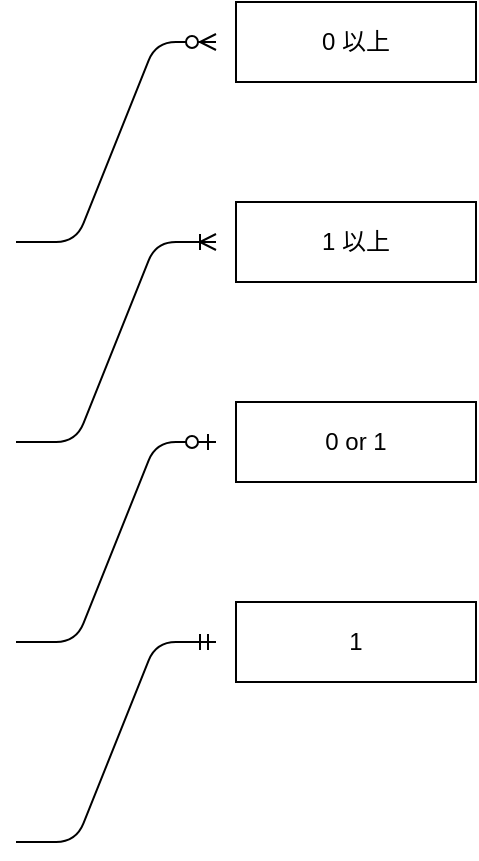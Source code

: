 <mxfile>
    <diagram id="Lh71Qnt6Y9BwdgyOynkt" name="ページ1">
        <mxGraphModel dx="1075" dy="669" grid="1" gridSize="10" guides="1" tooltips="1" connect="1" arrows="1" fold="1" page="1" pageScale="1" pageWidth="827" pageHeight="1169" math="0" shadow="0">
            <root>
                <mxCell id="0"/>
                <mxCell id="1" parent="0"/>
                <mxCell id="3" value="" style="edgeStyle=entityRelationEdgeStyle;fontSize=12;html=1;endArrow=ERzeroToMany;endFill=1;" parent="1" edge="1">
                    <mxGeometry width="100" height="100" relative="1" as="geometry">
                        <mxPoint x="140" y="480" as="sourcePoint"/>
                        <mxPoint x="240" y="380" as="targetPoint"/>
                    </mxGeometry>
                </mxCell>
                <mxCell id="4" value="" style="edgeStyle=entityRelationEdgeStyle;fontSize=12;html=1;endArrow=ERoneToMany;" parent="1" edge="1">
                    <mxGeometry width="100" height="100" relative="1" as="geometry">
                        <mxPoint x="140" y="580" as="sourcePoint"/>
                        <mxPoint x="240" y="480" as="targetPoint"/>
                    </mxGeometry>
                </mxCell>
                <mxCell id="5" value="" style="edgeStyle=entityRelationEdgeStyle;fontSize=12;html=1;endArrow=ERmandOne;" parent="1" edge="1">
                    <mxGeometry width="100" height="100" relative="1" as="geometry">
                        <mxPoint x="140" y="780" as="sourcePoint"/>
                        <mxPoint x="240" y="680" as="targetPoint"/>
                    </mxGeometry>
                </mxCell>
                <mxCell id="6" value="" style="edgeStyle=entityRelationEdgeStyle;fontSize=12;html=1;endArrow=ERzeroToOne;endFill=1;" parent="1" edge="1">
                    <mxGeometry width="100" height="100" relative="1" as="geometry">
                        <mxPoint x="140" y="680" as="sourcePoint"/>
                        <mxPoint x="240" y="580" as="targetPoint"/>
                    </mxGeometry>
                </mxCell>
                <mxCell id="8" value="0 以上" style="whiteSpace=wrap;html=1;" parent="1" vertex="1">
                    <mxGeometry x="250" y="360" width="120" height="40" as="geometry"/>
                </mxCell>
                <mxCell id="9" value="1 以上" style="whiteSpace=wrap;html=1;" parent="1" vertex="1">
                    <mxGeometry x="250" y="460" width="120" height="40" as="geometry"/>
                </mxCell>
                <mxCell id="10" value="0 or 1" style="whiteSpace=wrap;html=1;" parent="1" vertex="1">
                    <mxGeometry x="250" y="560" width="120" height="40" as="geometry"/>
                </mxCell>
                <mxCell id="11" value="1" style="whiteSpace=wrap;html=1;" parent="1" vertex="1">
                    <mxGeometry x="250" y="660" width="120" height="40" as="geometry"/>
                </mxCell>
            </root>
        </mxGraphModel>
    </diagram>
</mxfile>